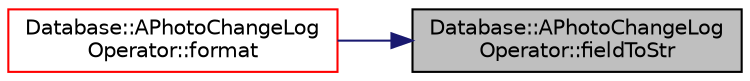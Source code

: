 digraph "Database::APhotoChangeLogOperator::fieldToStr"
{
 // LATEX_PDF_SIZE
  edge [fontname="Helvetica",fontsize="10",labelfontname="Helvetica",labelfontsize="10"];
  node [fontname="Helvetica",fontsize="10",shape=record];
  rankdir="RL";
  Node1 [label="Database::APhotoChangeLog\lOperator::fieldToStr",height=0.2,width=0.4,color="black", fillcolor="grey75", style="filled", fontcolor="black",tooltip=" "];
  Node1 -> Node2 [dir="back",color="midnightblue",fontsize="10",style="solid",fontname="Helvetica"];
  Node2 [label="Database::APhotoChangeLog\lOperator::format",height=0.2,width=0.4,color="red", fillcolor="white", style="filled",URL="$class_database_1_1_a_photo_change_log_operator.html#aeac08b56514a15de2bc19e80a173afaf",tooltip=" "];
}
